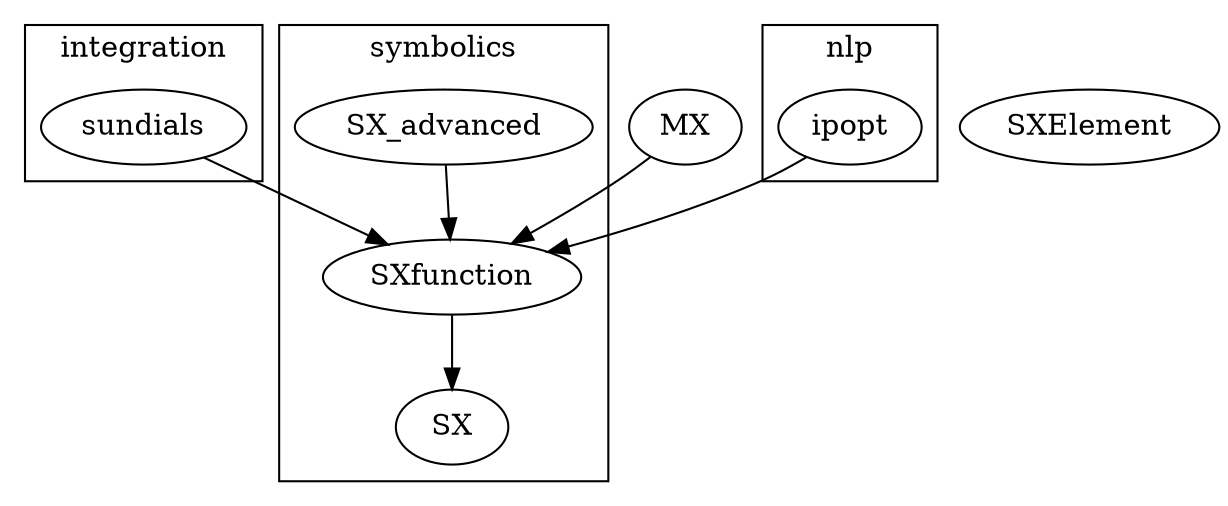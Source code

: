   digraph overview {
    URL="mybasurl/"
    sundials [URL="integration/sundials.pdf"];
    SXElement [URL="symbolics/sx.pdf"];
    SX_advanced [URL="symbolics/sx_advanced.pdf"];
    SXfunction [URL="symbolics/sxfunction.pdf"]
    MX [URL="symbolics/mx.pdf"];
    ipopt [URL="nlp/ipopt.pdf"];  
    subgraph cluster_integration { label="integration";URL="integration";sundials; }
    subgraph cluster_symbolics { label="symbolics";URL="symbolics";SX;SX_advanced; SXfunction; }
    subgraph cluster_nlp { label="nlp";URL="nlp";ipopt; }
  
  SXfunction -> SX;
  SX_advanced -> SXfunction;
  MX -> SXfunction;
	sundials -> SXfunction;
  ipopt -> SXfunction;

}
